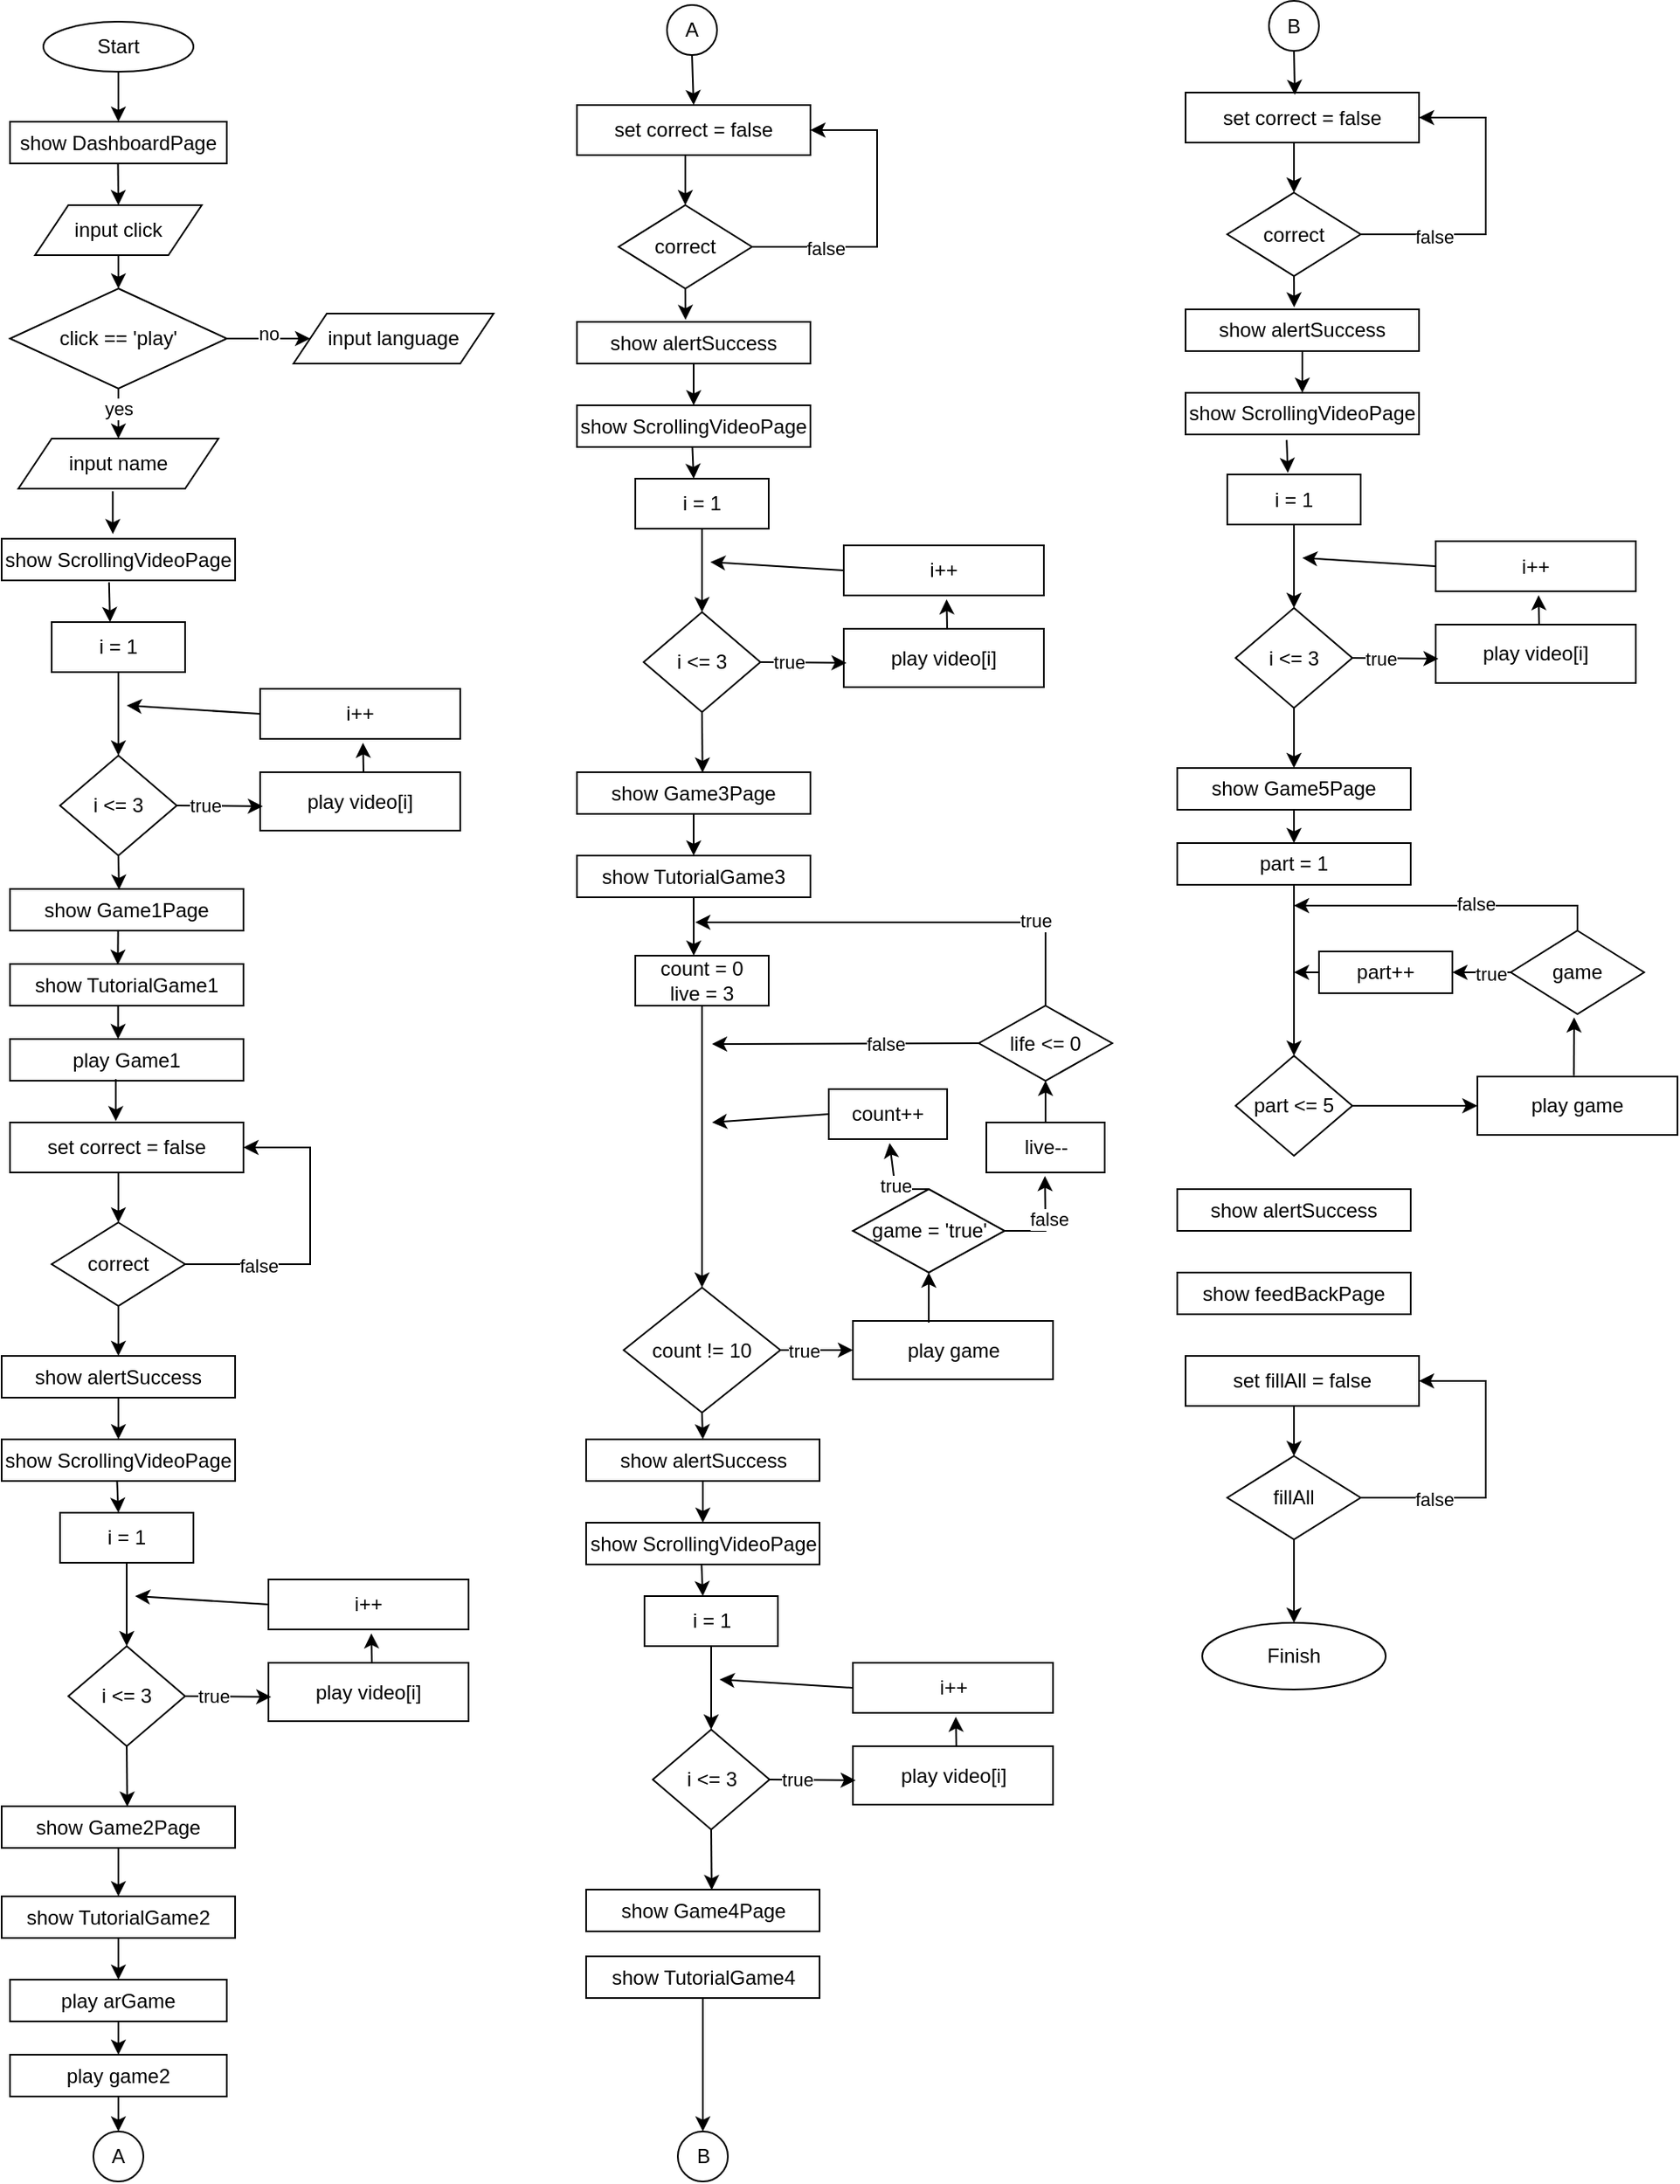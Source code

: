 <mxfile version="24.7.17">
  <diagram id="C5RBs43oDa-KdzZeNtuy" name="Page-1">
    <mxGraphModel dx="1467" dy="740" grid="1" gridSize="10" guides="1" tooltips="1" connect="1" arrows="1" fold="1" page="1" pageScale="1" pageWidth="827" pageHeight="1169" math="0" shadow="0">
      <root>
        <mxCell id="WIyWlLk6GJQsqaUBKTNV-0" />
        <mxCell id="WIyWlLk6GJQsqaUBKTNV-1" parent="WIyWlLk6GJQsqaUBKTNV-0" />
        <mxCell id="gjM9OTv9I8srfG1ua2sc-0" value="Start" style="ellipse;whiteSpace=wrap;html=1;" parent="WIyWlLk6GJQsqaUBKTNV-1" vertex="1">
          <mxGeometry x="40" y="20" width="90" height="30" as="geometry" />
        </mxCell>
        <mxCell id="gjM9OTv9I8srfG1ua2sc-1" value="input click" style="shape=parallelogram;perimeter=parallelogramPerimeter;whiteSpace=wrap;html=1;fixedSize=1;" parent="WIyWlLk6GJQsqaUBKTNV-1" vertex="1">
          <mxGeometry x="35" y="130" width="100" height="30" as="geometry" />
        </mxCell>
        <mxCell id="gjM9OTv9I8srfG1ua2sc-2" value="click == &#39;play&#39;" style="rhombus;whiteSpace=wrap;html=1;" parent="WIyWlLk6GJQsqaUBKTNV-1" vertex="1">
          <mxGeometry x="20" y="180" width="130" height="60" as="geometry" />
        </mxCell>
        <mxCell id="gjM9OTv9I8srfG1ua2sc-4" value="input language" style="shape=parallelogram;perimeter=parallelogramPerimeter;whiteSpace=wrap;html=1;fixedSize=1;" parent="WIyWlLk6GJQsqaUBKTNV-1" vertex="1">
          <mxGeometry x="190" y="195" width="120" height="30" as="geometry" />
        </mxCell>
        <mxCell id="gjM9OTv9I8srfG1ua2sc-5" value="input name" style="shape=parallelogram;perimeter=parallelogramPerimeter;whiteSpace=wrap;html=1;fixedSize=1;" parent="WIyWlLk6GJQsqaUBKTNV-1" vertex="1">
          <mxGeometry x="25" y="270" width="120" height="30" as="geometry" />
        </mxCell>
        <mxCell id="gjM9OTv9I8srfG1ua2sc-7" value="i = 1" style="rounded=0;whiteSpace=wrap;html=1;" parent="WIyWlLk6GJQsqaUBKTNV-1" vertex="1">
          <mxGeometry x="45" y="380" width="80" height="30" as="geometry" />
        </mxCell>
        <mxCell id="gjM9OTv9I8srfG1ua2sc-8" value="i &amp;lt;= 3" style="rhombus;whiteSpace=wrap;html=1;" parent="WIyWlLk6GJQsqaUBKTNV-1" vertex="1">
          <mxGeometry x="50" y="460" width="70" height="60" as="geometry" />
        </mxCell>
        <mxCell id="gjM9OTv9I8srfG1ua2sc-9" value="play video[i]" style="rounded=0;whiteSpace=wrap;html=1;" parent="WIyWlLk6GJQsqaUBKTNV-1" vertex="1">
          <mxGeometry x="170" y="470" width="120" height="35" as="geometry" />
        </mxCell>
        <mxCell id="gjM9OTv9I8srfG1ua2sc-10" value="i++" style="rounded=0;whiteSpace=wrap;html=1;" parent="WIyWlLk6GJQsqaUBKTNV-1" vertex="1">
          <mxGeometry x="170" y="420" width="120" height="30" as="geometry" />
        </mxCell>
        <mxCell id="rWsC0_CIM5RJbznl44IM-0" value="show DashboardPage" style="rounded=0;whiteSpace=wrap;html=1;" vertex="1" parent="WIyWlLk6GJQsqaUBKTNV-1">
          <mxGeometry x="20" y="80" width="130" height="25" as="geometry" />
        </mxCell>
        <mxCell id="rWsC0_CIM5RJbznl44IM-1" value="show ScrollingVideoPage" style="rounded=0;whiteSpace=wrap;html=1;" vertex="1" parent="WIyWlLk6GJQsqaUBKTNV-1">
          <mxGeometry x="15" y="330" width="140" height="25" as="geometry" />
        </mxCell>
        <mxCell id="rWsC0_CIM5RJbznl44IM-3" value="" style="endArrow=classic;html=1;rounded=0;exitX=0.5;exitY=1;exitDx=0;exitDy=0;entryX=0.5;entryY=0;entryDx=0;entryDy=0;" edge="1" parent="WIyWlLk6GJQsqaUBKTNV-1" source="gjM9OTv9I8srfG1ua2sc-0" target="rWsC0_CIM5RJbznl44IM-0">
          <mxGeometry width="50" height="50" relative="1" as="geometry">
            <mxPoint x="130" y="100" as="sourcePoint" />
            <mxPoint x="180" y="50" as="targetPoint" />
          </mxGeometry>
        </mxCell>
        <mxCell id="rWsC0_CIM5RJbznl44IM-7" value="" style="endArrow=classic;html=1;rounded=0;" edge="1" parent="WIyWlLk6GJQsqaUBKTNV-1">
          <mxGeometry width="50" height="50" relative="1" as="geometry">
            <mxPoint x="85" y="160" as="sourcePoint" />
            <mxPoint x="85" y="180" as="targetPoint" />
          </mxGeometry>
        </mxCell>
        <mxCell id="rWsC0_CIM5RJbznl44IM-9" value="" style="endArrow=classic;html=1;rounded=0;entryX=0.5;entryY=0;entryDx=0;entryDy=0;" edge="1" parent="WIyWlLk6GJQsqaUBKTNV-1" target="gjM9OTv9I8srfG1ua2sc-1">
          <mxGeometry width="50" height="50" relative="1" as="geometry">
            <mxPoint x="84.76" y="105" as="sourcePoint" />
            <mxPoint x="84.76" y="125" as="targetPoint" />
          </mxGeometry>
        </mxCell>
        <mxCell id="rWsC0_CIM5RJbznl44IM-10" value="" style="endArrow=classic;html=1;rounded=0;exitX=1;exitY=0.5;exitDx=0;exitDy=0;" edge="1" parent="WIyWlLk6GJQsqaUBKTNV-1" source="gjM9OTv9I8srfG1ua2sc-2" target="gjM9OTv9I8srfG1ua2sc-4">
          <mxGeometry width="50" height="50" relative="1" as="geometry">
            <mxPoint x="130" y="250" as="sourcePoint" />
            <mxPoint x="180" y="200" as="targetPoint" />
          </mxGeometry>
        </mxCell>
        <mxCell id="rWsC0_CIM5RJbznl44IM-11" value="no" style="edgeLabel;html=1;align=center;verticalAlign=middle;resizable=0;points=[];" vertex="1" connectable="0" parent="rWsC0_CIM5RJbznl44IM-10">
          <mxGeometry x="0.003" y="3" relative="1" as="geometry">
            <mxPoint as="offset" />
          </mxGeometry>
        </mxCell>
        <mxCell id="rWsC0_CIM5RJbznl44IM-12" value="" style="endArrow=classic;html=1;rounded=0;exitX=0.5;exitY=1;exitDx=0;exitDy=0;entryX=0.5;entryY=0;entryDx=0;entryDy=0;" edge="1" parent="WIyWlLk6GJQsqaUBKTNV-1" source="gjM9OTv9I8srfG1ua2sc-2" target="gjM9OTv9I8srfG1ua2sc-5">
          <mxGeometry width="50" height="50" relative="1" as="geometry">
            <mxPoint x="130" y="250" as="sourcePoint" />
            <mxPoint x="180" y="200" as="targetPoint" />
          </mxGeometry>
        </mxCell>
        <mxCell id="rWsC0_CIM5RJbznl44IM-13" value="yes" style="edgeLabel;html=1;align=center;verticalAlign=middle;resizable=0;points=[];" vertex="1" connectable="0" parent="rWsC0_CIM5RJbznl44IM-12">
          <mxGeometry x="-0.205" relative="1" as="geometry">
            <mxPoint as="offset" />
          </mxGeometry>
        </mxCell>
        <mxCell id="rWsC0_CIM5RJbznl44IM-14" value="" style="endArrow=classic;html=1;rounded=0;exitX=0.472;exitY=1.053;exitDx=0;exitDy=0;exitPerimeter=0;entryX=0.476;entryY=-0.112;entryDx=0;entryDy=0;entryPerimeter=0;" edge="1" parent="WIyWlLk6GJQsqaUBKTNV-1" source="gjM9OTv9I8srfG1ua2sc-5" target="rWsC0_CIM5RJbznl44IM-1">
          <mxGeometry width="50" height="50" relative="1" as="geometry">
            <mxPoint x="100" y="350" as="sourcePoint" />
            <mxPoint x="150" y="300" as="targetPoint" />
          </mxGeometry>
        </mxCell>
        <mxCell id="rWsC0_CIM5RJbznl44IM-15" value="" style="endArrow=classic;html=1;rounded=0;exitX=0.46;exitY=1.043;exitDx=0;exitDy=0;exitPerimeter=0;" edge="1" parent="WIyWlLk6GJQsqaUBKTNV-1" source="rWsC0_CIM5RJbznl44IM-1">
          <mxGeometry width="50" height="50" relative="1" as="geometry">
            <mxPoint x="90" y="470" as="sourcePoint" />
            <mxPoint x="80" y="380" as="targetPoint" />
          </mxGeometry>
        </mxCell>
        <mxCell id="rWsC0_CIM5RJbznl44IM-16" value="" style="endArrow=classic;html=1;rounded=0;exitX=0.5;exitY=1;exitDx=0;exitDy=0;entryX=0.5;entryY=0;entryDx=0;entryDy=0;" edge="1" parent="WIyWlLk6GJQsqaUBKTNV-1" source="gjM9OTv9I8srfG1ua2sc-7" target="gjM9OTv9I8srfG1ua2sc-8">
          <mxGeometry width="50" height="50" relative="1" as="geometry">
            <mxPoint x="150" y="460" as="sourcePoint" />
            <mxPoint x="200" y="410" as="targetPoint" />
          </mxGeometry>
        </mxCell>
        <mxCell id="rWsC0_CIM5RJbznl44IM-17" value="" style="endArrow=classic;html=1;rounded=0;exitX=1;exitY=0.5;exitDx=0;exitDy=0;entryX=0.014;entryY=0.584;entryDx=0;entryDy=0;entryPerimeter=0;" edge="1" parent="WIyWlLk6GJQsqaUBKTNV-1" source="gjM9OTv9I8srfG1ua2sc-8" target="gjM9OTv9I8srfG1ua2sc-9">
          <mxGeometry width="50" height="50" relative="1" as="geometry">
            <mxPoint x="150" y="460" as="sourcePoint" />
            <mxPoint x="200" y="410" as="targetPoint" />
          </mxGeometry>
        </mxCell>
        <mxCell id="rWsC0_CIM5RJbznl44IM-18" value="true" style="edgeLabel;html=1;align=center;verticalAlign=middle;resizable=0;points=[];" vertex="1" connectable="0" parent="rWsC0_CIM5RJbznl44IM-17">
          <mxGeometry x="-0.369" relative="1" as="geometry">
            <mxPoint as="offset" />
          </mxGeometry>
        </mxCell>
        <mxCell id="rWsC0_CIM5RJbznl44IM-19" value="" style="endArrow=classic;html=1;rounded=0;entryX=0.514;entryY=1.078;entryDx=0;entryDy=0;entryPerimeter=0;" edge="1" parent="WIyWlLk6GJQsqaUBKTNV-1" target="gjM9OTv9I8srfG1ua2sc-10">
          <mxGeometry width="50" height="50" relative="1" as="geometry">
            <mxPoint x="232" y="470" as="sourcePoint" />
            <mxPoint x="160" y="420" as="targetPoint" />
          </mxGeometry>
        </mxCell>
        <mxCell id="rWsC0_CIM5RJbznl44IM-20" value="" style="endArrow=classic;html=1;rounded=0;exitX=0;exitY=0.5;exitDx=0;exitDy=0;" edge="1" parent="WIyWlLk6GJQsqaUBKTNV-1" source="gjM9OTv9I8srfG1ua2sc-10">
          <mxGeometry width="50" height="50" relative="1" as="geometry">
            <mxPoint x="150" y="480" as="sourcePoint" />
            <mxPoint x="90" y="430" as="targetPoint" />
          </mxGeometry>
        </mxCell>
        <mxCell id="rWsC0_CIM5RJbznl44IM-22" value="show Game1Page" style="rounded=0;whiteSpace=wrap;html=1;" vertex="1" parent="WIyWlLk6GJQsqaUBKTNV-1">
          <mxGeometry x="20" y="540" width="140" height="25" as="geometry" />
        </mxCell>
        <mxCell id="rWsC0_CIM5RJbznl44IM-23" value="show TutorialGame1" style="rounded=0;whiteSpace=wrap;html=1;" vertex="1" parent="WIyWlLk6GJQsqaUBKTNV-1">
          <mxGeometry x="20" y="585" width="140" height="25" as="geometry" />
        </mxCell>
        <mxCell id="rWsC0_CIM5RJbznl44IM-24" value="" style="endArrow=classic;html=1;rounded=0;exitX=0.5;exitY=1;exitDx=0;exitDy=0;entryX=0.467;entryY=0.018;entryDx=0;entryDy=0;entryPerimeter=0;" edge="1" parent="WIyWlLk6GJQsqaUBKTNV-1" source="gjM9OTv9I8srfG1ua2sc-8" target="rWsC0_CIM5RJbznl44IM-22">
          <mxGeometry width="50" height="50" relative="1" as="geometry">
            <mxPoint x="30" y="620" as="sourcePoint" />
            <mxPoint x="80" y="570" as="targetPoint" />
          </mxGeometry>
        </mxCell>
        <mxCell id="rWsC0_CIM5RJbznl44IM-25" value="" style="endArrow=classic;html=1;rounded=0;entryX=0.462;entryY=0.019;entryDx=0;entryDy=0;entryPerimeter=0;exitX=0.463;exitY=1.017;exitDx=0;exitDy=0;exitPerimeter=0;" edge="1" parent="WIyWlLk6GJQsqaUBKTNV-1" source="rWsC0_CIM5RJbznl44IM-22" target="rWsC0_CIM5RJbznl44IM-23">
          <mxGeometry width="50" height="50" relative="1" as="geometry">
            <mxPoint x="90" y="570" as="sourcePoint" />
            <mxPoint x="95" y="550" as="targetPoint" />
          </mxGeometry>
        </mxCell>
        <mxCell id="rWsC0_CIM5RJbznl44IM-27" value="play Game1" style="rounded=0;whiteSpace=wrap;html=1;" vertex="1" parent="WIyWlLk6GJQsqaUBKTNV-1">
          <mxGeometry x="20" y="630" width="140" height="25" as="geometry" />
        </mxCell>
        <mxCell id="rWsC0_CIM5RJbznl44IM-28" value="" style="endArrow=classic;html=1;rounded=0;entryX=0.462;entryY=0.019;entryDx=0;entryDy=0;entryPerimeter=0;exitX=0.463;exitY=1.017;exitDx=0;exitDy=0;exitPerimeter=0;" edge="1" parent="WIyWlLk6GJQsqaUBKTNV-1">
          <mxGeometry width="50" height="50" relative="1" as="geometry">
            <mxPoint x="84.82" y="610" as="sourcePoint" />
            <mxPoint x="84.82" y="630" as="targetPoint" />
          </mxGeometry>
        </mxCell>
        <mxCell id="rWsC0_CIM5RJbznl44IM-29" value="set correct = false" style="rounded=0;whiteSpace=wrap;html=1;" vertex="1" parent="WIyWlLk6GJQsqaUBKTNV-1">
          <mxGeometry x="20" y="680" width="140" height="30" as="geometry" />
        </mxCell>
        <mxCell id="rWsC0_CIM5RJbznl44IM-30" value="correct" style="rhombus;whiteSpace=wrap;html=1;" vertex="1" parent="WIyWlLk6GJQsqaUBKTNV-1">
          <mxGeometry x="45" y="740" width="80" height="50" as="geometry" />
        </mxCell>
        <mxCell id="rWsC0_CIM5RJbznl44IM-31" value="" style="endArrow=classic;html=1;rounded=0;entryX=0.5;entryY=0;entryDx=0;entryDy=0;" edge="1" parent="WIyWlLk6GJQsqaUBKTNV-1" target="rWsC0_CIM5RJbznl44IM-30">
          <mxGeometry width="50" height="50" relative="1" as="geometry">
            <mxPoint x="85" y="710" as="sourcePoint" />
            <mxPoint x="190" y="740" as="targetPoint" />
          </mxGeometry>
        </mxCell>
        <mxCell id="rWsC0_CIM5RJbznl44IM-32" value="" style="endArrow=classic;html=1;rounded=0;exitX=0.453;exitY=0.962;exitDx=0;exitDy=0;exitPerimeter=0;entryX=0.453;entryY=-0.027;entryDx=0;entryDy=0;entryPerimeter=0;" edge="1" parent="WIyWlLk6GJQsqaUBKTNV-1" source="rWsC0_CIM5RJbznl44IM-27" target="rWsC0_CIM5RJbznl44IM-29">
          <mxGeometry width="50" height="50" relative="1" as="geometry">
            <mxPoint x="140" y="740" as="sourcePoint" />
            <mxPoint x="190" y="690" as="targetPoint" />
          </mxGeometry>
        </mxCell>
        <mxCell id="rWsC0_CIM5RJbznl44IM-33" value="" style="endArrow=classic;html=1;rounded=0;exitX=1;exitY=0.5;exitDx=0;exitDy=0;" edge="1" parent="WIyWlLk6GJQsqaUBKTNV-1" source="rWsC0_CIM5RJbznl44IM-30">
          <mxGeometry width="50" height="50" relative="1" as="geometry">
            <mxPoint x="140" y="790" as="sourcePoint" />
            <mxPoint x="160" y="695" as="targetPoint" />
            <Array as="points">
              <mxPoint x="200" y="765" />
              <mxPoint x="200" y="695" />
            </Array>
          </mxGeometry>
        </mxCell>
        <mxCell id="rWsC0_CIM5RJbznl44IM-34" value="false" style="edgeLabel;html=1;align=center;verticalAlign=middle;resizable=0;points=[];" vertex="1" connectable="0" parent="rWsC0_CIM5RJbznl44IM-33">
          <mxGeometry x="-0.53" y="-1" relative="1" as="geometry">
            <mxPoint as="offset" />
          </mxGeometry>
        </mxCell>
        <mxCell id="rWsC0_CIM5RJbznl44IM-35" value="show alertSuccess" style="rounded=0;whiteSpace=wrap;html=1;" vertex="1" parent="WIyWlLk6GJQsqaUBKTNV-1">
          <mxGeometry x="15" y="820" width="140" height="25" as="geometry" />
        </mxCell>
        <mxCell id="rWsC0_CIM5RJbznl44IM-36" value="" style="endArrow=classic;html=1;rounded=0;exitX=0.5;exitY=1;exitDx=0;exitDy=0;entryX=0.5;entryY=0;entryDx=0;entryDy=0;" edge="1" parent="WIyWlLk6GJQsqaUBKTNV-1" source="rWsC0_CIM5RJbznl44IM-30" target="rWsC0_CIM5RJbznl44IM-35">
          <mxGeometry width="50" height="50" relative="1" as="geometry">
            <mxPoint x="140" y="840" as="sourcePoint" />
            <mxPoint x="190" y="790" as="targetPoint" />
          </mxGeometry>
        </mxCell>
        <mxCell id="rWsC0_CIM5RJbznl44IM-44" value="i = 1" style="rounded=0;whiteSpace=wrap;html=1;" vertex="1" parent="WIyWlLk6GJQsqaUBKTNV-1">
          <mxGeometry x="50" y="914" width="80" height="30" as="geometry" />
        </mxCell>
        <mxCell id="rWsC0_CIM5RJbznl44IM-45" value="i &amp;lt;= 3" style="rhombus;whiteSpace=wrap;html=1;" vertex="1" parent="WIyWlLk6GJQsqaUBKTNV-1">
          <mxGeometry x="55" y="994" width="70" height="60" as="geometry" />
        </mxCell>
        <mxCell id="rWsC0_CIM5RJbznl44IM-46" value="play video[i]" style="rounded=0;whiteSpace=wrap;html=1;" vertex="1" parent="WIyWlLk6GJQsqaUBKTNV-1">
          <mxGeometry x="175" y="1004" width="120" height="35" as="geometry" />
        </mxCell>
        <mxCell id="rWsC0_CIM5RJbznl44IM-47" value="i++" style="rounded=0;whiteSpace=wrap;html=1;" vertex="1" parent="WIyWlLk6GJQsqaUBKTNV-1">
          <mxGeometry x="175" y="954" width="120" height="30" as="geometry" />
        </mxCell>
        <mxCell id="rWsC0_CIM5RJbznl44IM-48" value="" style="endArrow=classic;html=1;rounded=0;exitX=0.46;exitY=1.043;exitDx=0;exitDy=0;exitPerimeter=0;" edge="1" parent="WIyWlLk6GJQsqaUBKTNV-1">
          <mxGeometry width="50" height="50" relative="1" as="geometry">
            <mxPoint x="84" y="890" as="sourcePoint" />
            <mxPoint x="85" y="914" as="targetPoint" />
          </mxGeometry>
        </mxCell>
        <mxCell id="rWsC0_CIM5RJbznl44IM-49" value="" style="endArrow=classic;html=1;rounded=0;exitX=0.5;exitY=1;exitDx=0;exitDy=0;entryX=0.5;entryY=0;entryDx=0;entryDy=0;" edge="1" parent="WIyWlLk6GJQsqaUBKTNV-1" source="rWsC0_CIM5RJbznl44IM-44" target="rWsC0_CIM5RJbznl44IM-45">
          <mxGeometry width="50" height="50" relative="1" as="geometry">
            <mxPoint x="155" y="994" as="sourcePoint" />
            <mxPoint x="205" y="944" as="targetPoint" />
          </mxGeometry>
        </mxCell>
        <mxCell id="rWsC0_CIM5RJbznl44IM-50" value="" style="endArrow=classic;html=1;rounded=0;exitX=1;exitY=0.5;exitDx=0;exitDy=0;entryX=0.014;entryY=0.584;entryDx=0;entryDy=0;entryPerimeter=0;" edge="1" parent="WIyWlLk6GJQsqaUBKTNV-1" source="rWsC0_CIM5RJbznl44IM-45" target="rWsC0_CIM5RJbznl44IM-46">
          <mxGeometry width="50" height="50" relative="1" as="geometry">
            <mxPoint x="155" y="994" as="sourcePoint" />
            <mxPoint x="205" y="944" as="targetPoint" />
          </mxGeometry>
        </mxCell>
        <mxCell id="rWsC0_CIM5RJbznl44IM-51" value="true" style="edgeLabel;html=1;align=center;verticalAlign=middle;resizable=0;points=[];" vertex="1" connectable="0" parent="rWsC0_CIM5RJbznl44IM-50">
          <mxGeometry x="-0.369" relative="1" as="geometry">
            <mxPoint as="offset" />
          </mxGeometry>
        </mxCell>
        <mxCell id="rWsC0_CIM5RJbznl44IM-52" value="" style="endArrow=classic;html=1;rounded=0;entryX=0.514;entryY=1.078;entryDx=0;entryDy=0;entryPerimeter=0;" edge="1" parent="WIyWlLk6GJQsqaUBKTNV-1" target="rWsC0_CIM5RJbznl44IM-47">
          <mxGeometry width="50" height="50" relative="1" as="geometry">
            <mxPoint x="237" y="1004" as="sourcePoint" />
            <mxPoint x="165" y="954" as="targetPoint" />
          </mxGeometry>
        </mxCell>
        <mxCell id="rWsC0_CIM5RJbznl44IM-53" value="" style="endArrow=classic;html=1;rounded=0;exitX=0;exitY=0.5;exitDx=0;exitDy=0;" edge="1" parent="WIyWlLk6GJQsqaUBKTNV-1" source="rWsC0_CIM5RJbznl44IM-47">
          <mxGeometry width="50" height="50" relative="1" as="geometry">
            <mxPoint x="155" y="1014" as="sourcePoint" />
            <mxPoint x="95" y="964" as="targetPoint" />
          </mxGeometry>
        </mxCell>
        <mxCell id="rWsC0_CIM5RJbznl44IM-54" value="show ScrollingVideoPage" style="rounded=0;whiteSpace=wrap;html=1;" vertex="1" parent="WIyWlLk6GJQsqaUBKTNV-1">
          <mxGeometry x="15" y="870" width="140" height="25" as="geometry" />
        </mxCell>
        <mxCell id="rWsC0_CIM5RJbznl44IM-55" value="" style="endArrow=classic;html=1;rounded=0;exitX=0.5;exitY=1;exitDx=0;exitDy=0;entryX=0.5;entryY=0;entryDx=0;entryDy=0;" edge="1" parent="WIyWlLk6GJQsqaUBKTNV-1" source="rWsC0_CIM5RJbznl44IM-35" target="rWsC0_CIM5RJbznl44IM-54">
          <mxGeometry width="50" height="50" relative="1" as="geometry">
            <mxPoint x="80" y="910" as="sourcePoint" />
            <mxPoint x="130" y="860" as="targetPoint" />
          </mxGeometry>
        </mxCell>
        <mxCell id="rWsC0_CIM5RJbznl44IM-56" value="show Game2Page" style="rounded=0;whiteSpace=wrap;html=1;" vertex="1" parent="WIyWlLk6GJQsqaUBKTNV-1">
          <mxGeometry x="15" y="1090" width="140" height="25" as="geometry" />
        </mxCell>
        <mxCell id="rWsC0_CIM5RJbznl44IM-57" value="A" style="ellipse;whiteSpace=wrap;html=1;aspect=fixed;" vertex="1" parent="WIyWlLk6GJQsqaUBKTNV-1">
          <mxGeometry x="70" y="1285" width="30" height="30" as="geometry" />
        </mxCell>
        <mxCell id="rWsC0_CIM5RJbznl44IM-58" value="" style="endArrow=classic;html=1;rounded=0;exitX=0.5;exitY=1;exitDx=0;exitDy=0;entryX=0.538;entryY=0.009;entryDx=0;entryDy=0;entryPerimeter=0;" edge="1" parent="WIyWlLk6GJQsqaUBKTNV-1" source="rWsC0_CIM5RJbznl44IM-45" target="rWsC0_CIM5RJbznl44IM-56">
          <mxGeometry width="50" height="50" relative="1" as="geometry">
            <mxPoint x="170" y="1100" as="sourcePoint" />
            <mxPoint x="220" y="1050" as="targetPoint" />
          </mxGeometry>
        </mxCell>
        <mxCell id="rWsC0_CIM5RJbznl44IM-62" value="A" style="ellipse;whiteSpace=wrap;html=1;aspect=fixed;" vertex="1" parent="WIyWlLk6GJQsqaUBKTNV-1">
          <mxGeometry x="414" y="10" width="30" height="30" as="geometry" />
        </mxCell>
        <mxCell id="rWsC0_CIM5RJbznl44IM-66" value="set correct = false" style="rounded=0;whiteSpace=wrap;html=1;" vertex="1" parent="WIyWlLk6GJQsqaUBKTNV-1">
          <mxGeometry x="360" y="70" width="140" height="30" as="geometry" />
        </mxCell>
        <mxCell id="rWsC0_CIM5RJbznl44IM-67" value="correct" style="rhombus;whiteSpace=wrap;html=1;" vertex="1" parent="WIyWlLk6GJQsqaUBKTNV-1">
          <mxGeometry x="385" y="130" width="80" height="50" as="geometry" />
        </mxCell>
        <mxCell id="rWsC0_CIM5RJbznl44IM-68" value="" style="endArrow=classic;html=1;rounded=0;entryX=0.5;entryY=0;entryDx=0;entryDy=0;" edge="1" parent="WIyWlLk6GJQsqaUBKTNV-1" target="rWsC0_CIM5RJbznl44IM-67">
          <mxGeometry width="50" height="50" relative="1" as="geometry">
            <mxPoint x="425" y="100" as="sourcePoint" />
            <mxPoint x="530" y="130" as="targetPoint" />
          </mxGeometry>
        </mxCell>
        <mxCell id="rWsC0_CIM5RJbznl44IM-69" value="" style="endArrow=classic;html=1;rounded=0;exitX=1;exitY=0.5;exitDx=0;exitDy=0;" edge="1" parent="WIyWlLk6GJQsqaUBKTNV-1" source="rWsC0_CIM5RJbznl44IM-67">
          <mxGeometry width="50" height="50" relative="1" as="geometry">
            <mxPoint x="480" y="180" as="sourcePoint" />
            <mxPoint x="500" y="85" as="targetPoint" />
            <Array as="points">
              <mxPoint x="540" y="155" />
              <mxPoint x="540" y="85" />
            </Array>
          </mxGeometry>
        </mxCell>
        <mxCell id="rWsC0_CIM5RJbznl44IM-70" value="false" style="edgeLabel;html=1;align=center;verticalAlign=middle;resizable=0;points=[];" vertex="1" connectable="0" parent="rWsC0_CIM5RJbznl44IM-69">
          <mxGeometry x="-0.53" y="-1" relative="1" as="geometry">
            <mxPoint as="offset" />
          </mxGeometry>
        </mxCell>
        <mxCell id="rWsC0_CIM5RJbznl44IM-71" value="" style="endArrow=classic;html=1;rounded=0;exitX=0.5;exitY=1;exitDx=0;exitDy=0;entryX=0.507;entryY=0;entryDx=0;entryDy=0;entryPerimeter=0;" edge="1" parent="WIyWlLk6GJQsqaUBKTNV-1" source="rWsC0_CIM5RJbznl44IM-62">
          <mxGeometry width="50" height="50" relative="1" as="geometry">
            <mxPoint x="420" y="60" as="sourcePoint" />
            <mxPoint x="429.98" y="70" as="targetPoint" />
          </mxGeometry>
        </mxCell>
        <mxCell id="rWsC0_CIM5RJbznl44IM-75" value="show alertSuccess" style="rounded=0;whiteSpace=wrap;html=1;" vertex="1" parent="WIyWlLk6GJQsqaUBKTNV-1">
          <mxGeometry x="360" y="200" width="140" height="25" as="geometry" />
        </mxCell>
        <mxCell id="rWsC0_CIM5RJbznl44IM-76" value="i = 1" style="rounded=0;whiteSpace=wrap;html=1;" vertex="1" parent="WIyWlLk6GJQsqaUBKTNV-1">
          <mxGeometry x="395" y="294" width="80" height="30" as="geometry" />
        </mxCell>
        <mxCell id="rWsC0_CIM5RJbznl44IM-77" value="i &amp;lt;= 3" style="rhombus;whiteSpace=wrap;html=1;" vertex="1" parent="WIyWlLk6GJQsqaUBKTNV-1">
          <mxGeometry x="400" y="374" width="70" height="60" as="geometry" />
        </mxCell>
        <mxCell id="rWsC0_CIM5RJbznl44IM-78" value="play video[i]" style="rounded=0;whiteSpace=wrap;html=1;" vertex="1" parent="WIyWlLk6GJQsqaUBKTNV-1">
          <mxGeometry x="520" y="384" width="120" height="35" as="geometry" />
        </mxCell>
        <mxCell id="rWsC0_CIM5RJbznl44IM-79" value="i++" style="rounded=0;whiteSpace=wrap;html=1;" vertex="1" parent="WIyWlLk6GJQsqaUBKTNV-1">
          <mxGeometry x="520" y="334" width="120" height="30" as="geometry" />
        </mxCell>
        <mxCell id="rWsC0_CIM5RJbznl44IM-80" value="" style="endArrow=classic;html=1;rounded=0;exitX=0.46;exitY=1.043;exitDx=0;exitDy=0;exitPerimeter=0;" edge="1" parent="WIyWlLk6GJQsqaUBKTNV-1">
          <mxGeometry width="50" height="50" relative="1" as="geometry">
            <mxPoint x="429" y="270" as="sourcePoint" />
            <mxPoint x="430" y="294" as="targetPoint" />
          </mxGeometry>
        </mxCell>
        <mxCell id="rWsC0_CIM5RJbznl44IM-81" value="" style="endArrow=classic;html=1;rounded=0;exitX=0.5;exitY=1;exitDx=0;exitDy=0;entryX=0.5;entryY=0;entryDx=0;entryDy=0;" edge="1" parent="WIyWlLk6GJQsqaUBKTNV-1" source="rWsC0_CIM5RJbznl44IM-76" target="rWsC0_CIM5RJbznl44IM-77">
          <mxGeometry width="50" height="50" relative="1" as="geometry">
            <mxPoint x="500" y="374" as="sourcePoint" />
            <mxPoint x="550" y="324" as="targetPoint" />
          </mxGeometry>
        </mxCell>
        <mxCell id="rWsC0_CIM5RJbznl44IM-82" value="" style="endArrow=classic;html=1;rounded=0;exitX=1;exitY=0.5;exitDx=0;exitDy=0;entryX=0.014;entryY=0.584;entryDx=0;entryDy=0;entryPerimeter=0;" edge="1" parent="WIyWlLk6GJQsqaUBKTNV-1" source="rWsC0_CIM5RJbznl44IM-77" target="rWsC0_CIM5RJbznl44IM-78">
          <mxGeometry width="50" height="50" relative="1" as="geometry">
            <mxPoint x="500" y="374" as="sourcePoint" />
            <mxPoint x="550" y="324" as="targetPoint" />
          </mxGeometry>
        </mxCell>
        <mxCell id="rWsC0_CIM5RJbznl44IM-83" value="true" style="edgeLabel;html=1;align=center;verticalAlign=middle;resizable=0;points=[];" vertex="1" connectable="0" parent="rWsC0_CIM5RJbznl44IM-82">
          <mxGeometry x="-0.369" relative="1" as="geometry">
            <mxPoint as="offset" />
          </mxGeometry>
        </mxCell>
        <mxCell id="rWsC0_CIM5RJbznl44IM-84" value="" style="endArrow=classic;html=1;rounded=0;entryX=0.514;entryY=1.078;entryDx=0;entryDy=0;entryPerimeter=0;" edge="1" parent="WIyWlLk6GJQsqaUBKTNV-1" target="rWsC0_CIM5RJbznl44IM-79">
          <mxGeometry width="50" height="50" relative="1" as="geometry">
            <mxPoint x="582" y="384" as="sourcePoint" />
            <mxPoint x="510" y="334" as="targetPoint" />
          </mxGeometry>
        </mxCell>
        <mxCell id="rWsC0_CIM5RJbznl44IM-85" value="" style="endArrow=classic;html=1;rounded=0;exitX=0;exitY=0.5;exitDx=0;exitDy=0;" edge="1" parent="WIyWlLk6GJQsqaUBKTNV-1" source="rWsC0_CIM5RJbznl44IM-79">
          <mxGeometry width="50" height="50" relative="1" as="geometry">
            <mxPoint x="500" y="394" as="sourcePoint" />
            <mxPoint x="440" y="344" as="targetPoint" />
          </mxGeometry>
        </mxCell>
        <mxCell id="rWsC0_CIM5RJbznl44IM-86" value="show ScrollingVideoPage" style="rounded=0;whiteSpace=wrap;html=1;" vertex="1" parent="WIyWlLk6GJQsqaUBKTNV-1">
          <mxGeometry x="360" y="250" width="140" height="25" as="geometry" />
        </mxCell>
        <mxCell id="rWsC0_CIM5RJbznl44IM-87" value="" style="endArrow=classic;html=1;rounded=0;exitX=0.5;exitY=1;exitDx=0;exitDy=0;entryX=0.5;entryY=0;entryDx=0;entryDy=0;" edge="1" parent="WIyWlLk6GJQsqaUBKTNV-1" source="rWsC0_CIM5RJbznl44IM-75" target="rWsC0_CIM5RJbznl44IM-86">
          <mxGeometry width="50" height="50" relative="1" as="geometry">
            <mxPoint x="425" y="290" as="sourcePoint" />
            <mxPoint x="475" y="240" as="targetPoint" />
          </mxGeometry>
        </mxCell>
        <mxCell id="rWsC0_CIM5RJbznl44IM-88" value="show Game3Page" style="rounded=0;whiteSpace=wrap;html=1;" vertex="1" parent="WIyWlLk6GJQsqaUBKTNV-1">
          <mxGeometry x="360" y="470" width="140" height="25" as="geometry" />
        </mxCell>
        <mxCell id="rWsC0_CIM5RJbznl44IM-89" value="" style="endArrow=classic;html=1;rounded=0;exitX=0.5;exitY=1;exitDx=0;exitDy=0;entryX=0.538;entryY=0.009;entryDx=0;entryDy=0;entryPerimeter=0;" edge="1" parent="WIyWlLk6GJQsqaUBKTNV-1" source="rWsC0_CIM5RJbznl44IM-77" target="rWsC0_CIM5RJbznl44IM-88">
          <mxGeometry width="50" height="50" relative="1" as="geometry">
            <mxPoint x="515" y="480" as="sourcePoint" />
            <mxPoint x="565" y="430" as="targetPoint" />
          </mxGeometry>
        </mxCell>
        <mxCell id="rWsC0_CIM5RJbznl44IM-90" value="" style="endArrow=classic;html=1;rounded=0;entryX=0.465;entryY=-0.048;entryDx=0;entryDy=0;entryPerimeter=0;exitX=0.5;exitY=1;exitDx=0;exitDy=0;" edge="1" parent="WIyWlLk6GJQsqaUBKTNV-1" source="rWsC0_CIM5RJbznl44IM-67" target="rWsC0_CIM5RJbznl44IM-75">
          <mxGeometry width="50" height="50" relative="1" as="geometry">
            <mxPoint x="381" y="210" as="sourcePoint" />
            <mxPoint x="431" y="160" as="targetPoint" />
          </mxGeometry>
        </mxCell>
        <mxCell id="rWsC0_CIM5RJbznl44IM-91" value="show TutorialGame3" style="rounded=0;whiteSpace=wrap;html=1;" vertex="1" parent="WIyWlLk6GJQsqaUBKTNV-1">
          <mxGeometry x="360" y="520" width="140" height="25" as="geometry" />
        </mxCell>
        <mxCell id="rWsC0_CIM5RJbznl44IM-93" value="count = 0&lt;div&gt;live = 3&lt;/div&gt;" style="rounded=0;whiteSpace=wrap;html=1;" vertex="1" parent="WIyWlLk6GJQsqaUBKTNV-1">
          <mxGeometry x="395" y="580" width="80" height="30" as="geometry" />
        </mxCell>
        <mxCell id="rWsC0_CIM5RJbznl44IM-94" value="count != 10" style="rhombus;whiteSpace=wrap;html=1;" vertex="1" parent="WIyWlLk6GJQsqaUBKTNV-1">
          <mxGeometry x="388" y="779" width="94" height="75" as="geometry" />
        </mxCell>
        <mxCell id="rWsC0_CIM5RJbznl44IM-95" value="play game" style="rounded=0;whiteSpace=wrap;html=1;" vertex="1" parent="WIyWlLk6GJQsqaUBKTNV-1">
          <mxGeometry x="525.5" y="799" width="120" height="35" as="geometry" />
        </mxCell>
        <mxCell id="rWsC0_CIM5RJbznl44IM-96" value="count++" style="rounded=0;whiteSpace=wrap;html=1;" vertex="1" parent="WIyWlLk6GJQsqaUBKTNV-1">
          <mxGeometry x="511" y="660" width="71" height="30" as="geometry" />
        </mxCell>
        <mxCell id="rWsC0_CIM5RJbznl44IM-97" value="" style="endArrow=classic;html=1;rounded=0;exitX=0.5;exitY=1;exitDx=0;exitDy=0;entryX=0.5;entryY=0;entryDx=0;entryDy=0;" edge="1" parent="WIyWlLk6GJQsqaUBKTNV-1" source="rWsC0_CIM5RJbznl44IM-93" target="rWsC0_CIM5RJbznl44IM-94">
          <mxGeometry width="50" height="50" relative="1" as="geometry">
            <mxPoint x="500" y="640" as="sourcePoint" />
            <mxPoint x="550" y="590" as="targetPoint" />
          </mxGeometry>
        </mxCell>
        <mxCell id="rWsC0_CIM5RJbznl44IM-98" value="" style="endArrow=classic;html=1;rounded=0;exitX=1;exitY=0.5;exitDx=0;exitDy=0;entryX=0;entryY=0.5;entryDx=0;entryDy=0;" edge="1" parent="WIyWlLk6GJQsqaUBKTNV-1" source="rWsC0_CIM5RJbznl44IM-94" target="rWsC0_CIM5RJbznl44IM-95">
          <mxGeometry width="50" height="50" relative="1" as="geometry">
            <mxPoint x="500" y="640" as="sourcePoint" />
            <mxPoint x="550" y="590" as="targetPoint" />
          </mxGeometry>
        </mxCell>
        <mxCell id="rWsC0_CIM5RJbznl44IM-99" value="true" style="edgeLabel;html=1;align=center;verticalAlign=middle;resizable=0;points=[];" vertex="1" connectable="0" parent="rWsC0_CIM5RJbznl44IM-98">
          <mxGeometry x="-0.369" relative="1" as="geometry">
            <mxPoint as="offset" />
          </mxGeometry>
        </mxCell>
        <mxCell id="rWsC0_CIM5RJbznl44IM-100" value="" style="endArrow=classic;html=1;rounded=0;entryX=0.514;entryY=1.078;entryDx=0;entryDy=0;entryPerimeter=0;exitX=0.5;exitY=0;exitDx=0;exitDy=0;" edge="1" parent="WIyWlLk6GJQsqaUBKTNV-1" target="rWsC0_CIM5RJbznl44IM-96" source="rWsC0_CIM5RJbznl44IM-102">
          <mxGeometry width="50" height="50" relative="1" as="geometry">
            <mxPoint x="582" y="650" as="sourcePoint" />
            <mxPoint x="510" y="600" as="targetPoint" />
            <Array as="points">
              <mxPoint x="551" y="720" />
            </Array>
          </mxGeometry>
        </mxCell>
        <mxCell id="rWsC0_CIM5RJbznl44IM-104" value="true" style="edgeLabel;html=1;align=center;verticalAlign=middle;resizable=0;points=[];" vertex="1" connectable="0" parent="rWsC0_CIM5RJbznl44IM-100">
          <mxGeometry x="-0.076" relative="1" as="geometry">
            <mxPoint as="offset" />
          </mxGeometry>
        </mxCell>
        <mxCell id="rWsC0_CIM5RJbznl44IM-101" value="" style="endArrow=classic;html=1;rounded=0;exitX=0;exitY=0.5;exitDx=0;exitDy=0;" edge="1" parent="WIyWlLk6GJQsqaUBKTNV-1" source="rWsC0_CIM5RJbznl44IM-96">
          <mxGeometry width="50" height="50" relative="1" as="geometry">
            <mxPoint x="500" y="660" as="sourcePoint" />
            <mxPoint x="441" y="680" as="targetPoint" />
          </mxGeometry>
        </mxCell>
        <mxCell id="rWsC0_CIM5RJbznl44IM-102" value="game = &#39;true&#39;" style="rhombus;whiteSpace=wrap;html=1;" vertex="1" parent="WIyWlLk6GJQsqaUBKTNV-1">
          <mxGeometry x="525.5" y="720" width="91" height="50" as="geometry" />
        </mxCell>
        <mxCell id="rWsC0_CIM5RJbznl44IM-103" value="live--" style="rounded=0;whiteSpace=wrap;html=1;" vertex="1" parent="WIyWlLk6GJQsqaUBKTNV-1">
          <mxGeometry x="605.5" y="680" width="71" height="30" as="geometry" />
        </mxCell>
        <mxCell id="rWsC0_CIM5RJbznl44IM-105" value="" style="endArrow=classic;html=1;rounded=0;entryX=0.495;entryY=1.071;entryDx=0;entryDy=0;entryPerimeter=0;exitX=1;exitY=0.5;exitDx=0;exitDy=0;" edge="1" parent="WIyWlLk6GJQsqaUBKTNV-1" source="rWsC0_CIM5RJbznl44IM-102" target="rWsC0_CIM5RJbznl44IM-103">
          <mxGeometry width="50" height="50" relative="1" as="geometry">
            <mxPoint x="616.5" y="680" as="sourcePoint" />
            <mxPoint x="666.5" y="630" as="targetPoint" />
            <Array as="points">
              <mxPoint x="641" y="745" />
            </Array>
          </mxGeometry>
        </mxCell>
        <mxCell id="rWsC0_CIM5RJbznl44IM-106" value="false" style="edgeLabel;html=1;align=center;verticalAlign=middle;resizable=0;points=[];" vertex="1" connectable="0" parent="rWsC0_CIM5RJbznl44IM-105">
          <mxGeometry x="0.116" y="-2" relative="1" as="geometry">
            <mxPoint as="offset" />
          </mxGeometry>
        </mxCell>
        <mxCell id="rWsC0_CIM5RJbznl44IM-107" value="" style="endArrow=classic;html=1;rounded=0;entryX=0.5;entryY=1;entryDx=0;entryDy=0;exitX=0.379;exitY=0.029;exitDx=0;exitDy=0;exitPerimeter=0;" edge="1" parent="WIyWlLk6GJQsqaUBKTNV-1" source="rWsC0_CIM5RJbznl44IM-95" target="rWsC0_CIM5RJbznl44IM-102">
          <mxGeometry width="50" height="50" relative="1" as="geometry">
            <mxPoint x="471" y="820" as="sourcePoint" />
            <mxPoint x="521" y="770" as="targetPoint" />
          </mxGeometry>
        </mxCell>
        <mxCell id="rWsC0_CIM5RJbznl44IM-109" value="" style="endArrow=classic;html=1;rounded=0;exitX=0.5;exitY=1;exitDx=0;exitDy=0;entryX=0.5;entryY=0;entryDx=0;entryDy=0;" edge="1" parent="WIyWlLk6GJQsqaUBKTNV-1" source="rWsC0_CIM5RJbznl44IM-88" target="rWsC0_CIM5RJbznl44IM-91">
          <mxGeometry width="50" height="50" relative="1" as="geometry">
            <mxPoint x="481" y="640" as="sourcePoint" />
            <mxPoint x="531" y="590" as="targetPoint" />
          </mxGeometry>
        </mxCell>
        <mxCell id="rWsC0_CIM5RJbznl44IM-110" value="" style="endArrow=classic;html=1;rounded=0;exitX=0.5;exitY=1;exitDx=0;exitDy=0;entryX=0.438;entryY=0;entryDx=0;entryDy=0;entryPerimeter=0;" edge="1" parent="WIyWlLk6GJQsqaUBKTNV-1" source="rWsC0_CIM5RJbznl44IM-91" target="rWsC0_CIM5RJbznl44IM-93">
          <mxGeometry width="50" height="50" relative="1" as="geometry">
            <mxPoint x="481" y="640" as="sourcePoint" />
            <mxPoint x="531" y="590" as="targetPoint" />
          </mxGeometry>
        </mxCell>
        <mxCell id="rWsC0_CIM5RJbznl44IM-111" value="life &amp;lt;= 0" style="rhombus;whiteSpace=wrap;html=1;" vertex="1" parent="WIyWlLk6GJQsqaUBKTNV-1">
          <mxGeometry x="601" y="610" width="80" height="45" as="geometry" />
        </mxCell>
        <mxCell id="rWsC0_CIM5RJbznl44IM-112" value="" style="endArrow=classic;html=1;rounded=0;exitX=0.5;exitY=0;exitDx=0;exitDy=0;" edge="1" parent="WIyWlLk6GJQsqaUBKTNV-1" source="rWsC0_CIM5RJbznl44IM-111">
          <mxGeometry width="50" height="50" relative="1" as="geometry">
            <mxPoint x="541" y="640" as="sourcePoint" />
            <mxPoint x="431" y="560" as="targetPoint" />
            <Array as="points">
              <mxPoint x="641" y="560" />
            </Array>
          </mxGeometry>
        </mxCell>
        <mxCell id="rWsC0_CIM5RJbznl44IM-113" value="true" style="edgeLabel;html=1;align=center;verticalAlign=middle;resizable=0;points=[];" vertex="1" connectable="0" parent="rWsC0_CIM5RJbznl44IM-112">
          <mxGeometry x="-0.566" y="-1" relative="1" as="geometry">
            <mxPoint as="offset" />
          </mxGeometry>
        </mxCell>
        <mxCell id="rWsC0_CIM5RJbznl44IM-114" value="" style="endArrow=classic;html=1;rounded=0;exitX=0;exitY=0.5;exitDx=0;exitDy=0;" edge="1" parent="WIyWlLk6GJQsqaUBKTNV-1" source="rWsC0_CIM5RJbznl44IM-111">
          <mxGeometry width="50" height="50" relative="1" as="geometry">
            <mxPoint x="551" y="710" as="sourcePoint" />
            <mxPoint x="441" y="633" as="targetPoint" />
          </mxGeometry>
        </mxCell>
        <mxCell id="rWsC0_CIM5RJbznl44IM-116" value="false" style="edgeLabel;html=1;align=center;verticalAlign=middle;resizable=0;points=[];" vertex="1" connectable="0" parent="rWsC0_CIM5RJbznl44IM-114">
          <mxGeometry x="-0.298" relative="1" as="geometry">
            <mxPoint as="offset" />
          </mxGeometry>
        </mxCell>
        <mxCell id="rWsC0_CIM5RJbznl44IM-115" value="" style="endArrow=classic;html=1;rounded=0;exitX=0.5;exitY=0;exitDx=0;exitDy=0;entryX=0.5;entryY=1;entryDx=0;entryDy=0;" edge="1" parent="WIyWlLk6GJQsqaUBKTNV-1" source="rWsC0_CIM5RJbznl44IM-103" target="rWsC0_CIM5RJbznl44IM-111">
          <mxGeometry width="50" height="50" relative="1" as="geometry">
            <mxPoint x="551" y="710" as="sourcePoint" />
            <mxPoint x="601" y="660" as="targetPoint" />
          </mxGeometry>
        </mxCell>
        <mxCell id="rWsC0_CIM5RJbznl44IM-117" value="show alertSuccess" style="rounded=0;whiteSpace=wrap;html=1;" vertex="1" parent="WIyWlLk6GJQsqaUBKTNV-1">
          <mxGeometry x="365.5" y="870" width="140" height="25" as="geometry" />
        </mxCell>
        <mxCell id="rWsC0_CIM5RJbznl44IM-118" value="i = 1" style="rounded=0;whiteSpace=wrap;html=1;" vertex="1" parent="WIyWlLk6GJQsqaUBKTNV-1">
          <mxGeometry x="400.5" y="964" width="80" height="30" as="geometry" />
        </mxCell>
        <mxCell id="rWsC0_CIM5RJbznl44IM-119" value="i &amp;lt;= 3" style="rhombus;whiteSpace=wrap;html=1;" vertex="1" parent="WIyWlLk6GJQsqaUBKTNV-1">
          <mxGeometry x="405.5" y="1044" width="70" height="60" as="geometry" />
        </mxCell>
        <mxCell id="rWsC0_CIM5RJbznl44IM-120" value="play video[i]" style="rounded=0;whiteSpace=wrap;html=1;" vertex="1" parent="WIyWlLk6GJQsqaUBKTNV-1">
          <mxGeometry x="525.5" y="1054" width="120" height="35" as="geometry" />
        </mxCell>
        <mxCell id="rWsC0_CIM5RJbznl44IM-121" value="i++" style="rounded=0;whiteSpace=wrap;html=1;" vertex="1" parent="WIyWlLk6GJQsqaUBKTNV-1">
          <mxGeometry x="525.5" y="1004" width="120" height="30" as="geometry" />
        </mxCell>
        <mxCell id="rWsC0_CIM5RJbznl44IM-122" value="" style="endArrow=classic;html=1;rounded=0;exitX=0.46;exitY=1.043;exitDx=0;exitDy=0;exitPerimeter=0;" edge="1" parent="WIyWlLk6GJQsqaUBKTNV-1">
          <mxGeometry width="50" height="50" relative="1" as="geometry">
            <mxPoint x="434.5" y="940" as="sourcePoint" />
            <mxPoint x="435.5" y="964" as="targetPoint" />
          </mxGeometry>
        </mxCell>
        <mxCell id="rWsC0_CIM5RJbznl44IM-123" value="" style="endArrow=classic;html=1;rounded=0;exitX=0.5;exitY=1;exitDx=0;exitDy=0;entryX=0.5;entryY=0;entryDx=0;entryDy=0;" edge="1" parent="WIyWlLk6GJQsqaUBKTNV-1" source="rWsC0_CIM5RJbznl44IM-118" target="rWsC0_CIM5RJbznl44IM-119">
          <mxGeometry width="50" height="50" relative="1" as="geometry">
            <mxPoint x="505.5" y="1044" as="sourcePoint" />
            <mxPoint x="555.5" y="994" as="targetPoint" />
          </mxGeometry>
        </mxCell>
        <mxCell id="rWsC0_CIM5RJbznl44IM-124" value="" style="endArrow=classic;html=1;rounded=0;exitX=1;exitY=0.5;exitDx=0;exitDy=0;entryX=0.014;entryY=0.584;entryDx=0;entryDy=0;entryPerimeter=0;" edge="1" parent="WIyWlLk6GJQsqaUBKTNV-1" source="rWsC0_CIM5RJbznl44IM-119" target="rWsC0_CIM5RJbznl44IM-120">
          <mxGeometry width="50" height="50" relative="1" as="geometry">
            <mxPoint x="505.5" y="1044" as="sourcePoint" />
            <mxPoint x="555.5" y="994" as="targetPoint" />
          </mxGeometry>
        </mxCell>
        <mxCell id="rWsC0_CIM5RJbznl44IM-125" value="true" style="edgeLabel;html=1;align=center;verticalAlign=middle;resizable=0;points=[];" vertex="1" connectable="0" parent="rWsC0_CIM5RJbznl44IM-124">
          <mxGeometry x="-0.369" relative="1" as="geometry">
            <mxPoint as="offset" />
          </mxGeometry>
        </mxCell>
        <mxCell id="rWsC0_CIM5RJbznl44IM-126" value="" style="endArrow=classic;html=1;rounded=0;entryX=0.514;entryY=1.078;entryDx=0;entryDy=0;entryPerimeter=0;" edge="1" parent="WIyWlLk6GJQsqaUBKTNV-1" target="rWsC0_CIM5RJbznl44IM-121">
          <mxGeometry width="50" height="50" relative="1" as="geometry">
            <mxPoint x="587.5" y="1054" as="sourcePoint" />
            <mxPoint x="515.5" y="1004" as="targetPoint" />
          </mxGeometry>
        </mxCell>
        <mxCell id="rWsC0_CIM5RJbznl44IM-127" value="" style="endArrow=classic;html=1;rounded=0;exitX=0;exitY=0.5;exitDx=0;exitDy=0;" edge="1" parent="WIyWlLk6GJQsqaUBKTNV-1" source="rWsC0_CIM5RJbznl44IM-121">
          <mxGeometry width="50" height="50" relative="1" as="geometry">
            <mxPoint x="505.5" y="1064" as="sourcePoint" />
            <mxPoint x="445.5" y="1014" as="targetPoint" />
          </mxGeometry>
        </mxCell>
        <mxCell id="rWsC0_CIM5RJbznl44IM-128" value="show ScrollingVideoPage" style="rounded=0;whiteSpace=wrap;html=1;" vertex="1" parent="WIyWlLk6GJQsqaUBKTNV-1">
          <mxGeometry x="365.5" y="920" width="140" height="25" as="geometry" />
        </mxCell>
        <mxCell id="rWsC0_CIM5RJbznl44IM-129" value="" style="endArrow=classic;html=1;rounded=0;exitX=0.5;exitY=1;exitDx=0;exitDy=0;entryX=0.5;entryY=0;entryDx=0;entryDy=0;" edge="1" parent="WIyWlLk6GJQsqaUBKTNV-1" source="rWsC0_CIM5RJbznl44IM-117" target="rWsC0_CIM5RJbznl44IM-128">
          <mxGeometry width="50" height="50" relative="1" as="geometry">
            <mxPoint x="430.5" y="960" as="sourcePoint" />
            <mxPoint x="480.5" y="910" as="targetPoint" />
          </mxGeometry>
        </mxCell>
        <mxCell id="rWsC0_CIM5RJbznl44IM-130" value="show Game4Page" style="rounded=0;whiteSpace=wrap;html=1;" vertex="1" parent="WIyWlLk6GJQsqaUBKTNV-1">
          <mxGeometry x="365.5" y="1140" width="140" height="25" as="geometry" />
        </mxCell>
        <mxCell id="rWsC0_CIM5RJbznl44IM-131" value="" style="endArrow=classic;html=1;rounded=0;exitX=0.5;exitY=1;exitDx=0;exitDy=0;entryX=0.538;entryY=0.009;entryDx=0;entryDy=0;entryPerimeter=0;" edge="1" parent="WIyWlLk6GJQsqaUBKTNV-1" source="rWsC0_CIM5RJbznl44IM-119" target="rWsC0_CIM5RJbznl44IM-130">
          <mxGeometry width="50" height="50" relative="1" as="geometry">
            <mxPoint x="520.5" y="1150" as="sourcePoint" />
            <mxPoint x="570.5" y="1100" as="targetPoint" />
          </mxGeometry>
        </mxCell>
        <mxCell id="rWsC0_CIM5RJbznl44IM-132" value="" style="endArrow=classic;html=1;rounded=0;exitX=0.5;exitY=1;exitDx=0;exitDy=0;entryX=0.5;entryY=0;entryDx=0;entryDy=0;" edge="1" parent="WIyWlLk6GJQsqaUBKTNV-1" source="rWsC0_CIM5RJbznl44IM-94" target="rWsC0_CIM5RJbznl44IM-117">
          <mxGeometry width="50" height="50" relative="1" as="geometry">
            <mxPoint x="351" y="920" as="sourcePoint" />
            <mxPoint x="401" y="870" as="targetPoint" />
          </mxGeometry>
        </mxCell>
        <mxCell id="rWsC0_CIM5RJbznl44IM-134" value="show TutorialGame2" style="rounded=0;whiteSpace=wrap;html=1;" vertex="1" parent="WIyWlLk6GJQsqaUBKTNV-1">
          <mxGeometry x="15" y="1144" width="140" height="25" as="geometry" />
        </mxCell>
        <mxCell id="rWsC0_CIM5RJbznl44IM-135" value="play arGame" style="rounded=0;whiteSpace=wrap;html=1;" vertex="1" parent="WIyWlLk6GJQsqaUBKTNV-1">
          <mxGeometry x="20" y="1194" width="130" height="25" as="geometry" />
        </mxCell>
        <mxCell id="rWsC0_CIM5RJbznl44IM-136" value="" style="endArrow=classic;html=1;rounded=0;exitX=0.5;exitY=1;exitDx=0;exitDy=0;entryX=0.5;entryY=0;entryDx=0;entryDy=0;" edge="1" parent="WIyWlLk6GJQsqaUBKTNV-1" source="rWsC0_CIM5RJbznl44IM-134" target="rWsC0_CIM5RJbznl44IM-135">
          <mxGeometry width="50" height="50" relative="1" as="geometry">
            <mxPoint x="71" y="1214" as="sourcePoint" />
            <mxPoint x="121" y="1164" as="targetPoint" />
          </mxGeometry>
        </mxCell>
        <mxCell id="rWsC0_CIM5RJbznl44IM-137" value="play game2" style="rounded=0;whiteSpace=wrap;html=1;" vertex="1" parent="WIyWlLk6GJQsqaUBKTNV-1">
          <mxGeometry x="20" y="1239" width="130" height="25" as="geometry" />
        </mxCell>
        <mxCell id="rWsC0_CIM5RJbznl44IM-138" value="" style="endArrow=classic;html=1;rounded=0;exitX=0.5;exitY=1;exitDx=0;exitDy=0;entryX=0.5;entryY=0;entryDx=0;entryDy=0;" edge="1" parent="WIyWlLk6GJQsqaUBKTNV-1" source="rWsC0_CIM5RJbznl44IM-56" target="rWsC0_CIM5RJbznl44IM-134">
          <mxGeometry width="50" height="50" relative="1" as="geometry">
            <mxPoint x="180" y="1170" as="sourcePoint" />
            <mxPoint x="230" y="1120" as="targetPoint" />
          </mxGeometry>
        </mxCell>
        <mxCell id="rWsC0_CIM5RJbznl44IM-139" value="" style="endArrow=classic;html=1;rounded=0;exitX=0.5;exitY=1;exitDx=0;exitDy=0;entryX=0.5;entryY=0;entryDx=0;entryDy=0;" edge="1" parent="WIyWlLk6GJQsqaUBKTNV-1" source="rWsC0_CIM5RJbznl44IM-135" target="rWsC0_CIM5RJbznl44IM-137">
          <mxGeometry width="50" height="50" relative="1" as="geometry">
            <mxPoint x="180" y="1250" as="sourcePoint" />
            <mxPoint x="230" y="1200" as="targetPoint" />
          </mxGeometry>
        </mxCell>
        <mxCell id="rWsC0_CIM5RJbznl44IM-140" value="" style="endArrow=classic;html=1;rounded=0;exitX=0.5;exitY=1;exitDx=0;exitDy=0;entryX=0.5;entryY=0;entryDx=0;entryDy=0;" edge="1" parent="WIyWlLk6GJQsqaUBKTNV-1" source="rWsC0_CIM5RJbznl44IM-137" target="rWsC0_CIM5RJbznl44IM-57">
          <mxGeometry width="50" height="50" relative="1" as="geometry">
            <mxPoint x="180" y="1250" as="sourcePoint" />
            <mxPoint x="230" y="1200" as="targetPoint" />
          </mxGeometry>
        </mxCell>
        <mxCell id="rWsC0_CIM5RJbznl44IM-141" value="show TutorialGame4" style="rounded=0;whiteSpace=wrap;html=1;" vertex="1" parent="WIyWlLk6GJQsqaUBKTNV-1">
          <mxGeometry x="365.5" y="1180" width="140" height="25" as="geometry" />
        </mxCell>
        <mxCell id="rWsC0_CIM5RJbznl44IM-142" value="set correct = false" style="rounded=0;whiteSpace=wrap;html=1;" vertex="1" parent="WIyWlLk6GJQsqaUBKTNV-1">
          <mxGeometry x="725" y="62.5" width="140" height="30" as="geometry" />
        </mxCell>
        <mxCell id="rWsC0_CIM5RJbznl44IM-143" value="correct" style="rhombus;whiteSpace=wrap;html=1;" vertex="1" parent="WIyWlLk6GJQsqaUBKTNV-1">
          <mxGeometry x="750" y="122.5" width="80" height="50" as="geometry" />
        </mxCell>
        <mxCell id="rWsC0_CIM5RJbznl44IM-144" value="" style="endArrow=classic;html=1;rounded=0;entryX=0.5;entryY=0;entryDx=0;entryDy=0;" edge="1" parent="WIyWlLk6GJQsqaUBKTNV-1" target="rWsC0_CIM5RJbznl44IM-143">
          <mxGeometry width="50" height="50" relative="1" as="geometry">
            <mxPoint x="790" y="92.5" as="sourcePoint" />
            <mxPoint x="895" y="122.5" as="targetPoint" />
          </mxGeometry>
        </mxCell>
        <mxCell id="rWsC0_CIM5RJbznl44IM-145" value="" style="endArrow=classic;html=1;rounded=0;exitX=1;exitY=0.5;exitDx=0;exitDy=0;" edge="1" parent="WIyWlLk6GJQsqaUBKTNV-1" source="rWsC0_CIM5RJbznl44IM-143">
          <mxGeometry width="50" height="50" relative="1" as="geometry">
            <mxPoint x="845" y="172.5" as="sourcePoint" />
            <mxPoint x="865" y="77.5" as="targetPoint" />
            <Array as="points">
              <mxPoint x="905" y="147.5" />
              <mxPoint x="905" y="77.5" />
            </Array>
          </mxGeometry>
        </mxCell>
        <mxCell id="rWsC0_CIM5RJbznl44IM-146" value="false" style="edgeLabel;html=1;align=center;verticalAlign=middle;resizable=0;points=[];" vertex="1" connectable="0" parent="rWsC0_CIM5RJbznl44IM-145">
          <mxGeometry x="-0.53" y="-1" relative="1" as="geometry">
            <mxPoint as="offset" />
          </mxGeometry>
        </mxCell>
        <mxCell id="rWsC0_CIM5RJbznl44IM-147" value="show alertSuccess" style="rounded=0;whiteSpace=wrap;html=1;" vertex="1" parent="WIyWlLk6GJQsqaUBKTNV-1">
          <mxGeometry x="725" y="192.5" width="140" height="25" as="geometry" />
        </mxCell>
        <mxCell id="rWsC0_CIM5RJbznl44IM-148" value="show ScrollingVideoPage" style="rounded=0;whiteSpace=wrap;html=1;" vertex="1" parent="WIyWlLk6GJQsqaUBKTNV-1">
          <mxGeometry x="725" y="242.5" width="140" height="25" as="geometry" />
        </mxCell>
        <mxCell id="rWsC0_CIM5RJbznl44IM-149" value="" style="endArrow=classic;html=1;rounded=0;exitX=0.5;exitY=1;exitDx=0;exitDy=0;entryX=0.5;entryY=0;entryDx=0;entryDy=0;" edge="1" parent="WIyWlLk6GJQsqaUBKTNV-1" source="rWsC0_CIM5RJbznl44IM-147" target="rWsC0_CIM5RJbznl44IM-148">
          <mxGeometry width="50" height="50" relative="1" as="geometry">
            <mxPoint x="790" y="282.5" as="sourcePoint" />
            <mxPoint x="840" y="232.5" as="targetPoint" />
          </mxGeometry>
        </mxCell>
        <mxCell id="rWsC0_CIM5RJbznl44IM-150" value="" style="endArrow=classic;html=1;rounded=0;entryX=0.465;entryY=-0.048;entryDx=0;entryDy=0;entryPerimeter=0;exitX=0.5;exitY=1;exitDx=0;exitDy=0;" edge="1" parent="WIyWlLk6GJQsqaUBKTNV-1" source="rWsC0_CIM5RJbznl44IM-143" target="rWsC0_CIM5RJbznl44IM-147">
          <mxGeometry width="50" height="50" relative="1" as="geometry">
            <mxPoint x="746" y="202.5" as="sourcePoint" />
            <mxPoint x="796" y="152.5" as="targetPoint" />
          </mxGeometry>
        </mxCell>
        <mxCell id="rWsC0_CIM5RJbznl44IM-152" value="B" style="ellipse;whiteSpace=wrap;html=1;aspect=fixed;" vertex="1" parent="WIyWlLk6GJQsqaUBKTNV-1">
          <mxGeometry x="420.5" y="1285" width="30" height="30" as="geometry" />
        </mxCell>
        <mxCell id="rWsC0_CIM5RJbznl44IM-153" value="" style="endArrow=classic;html=1;rounded=0;exitX=0.5;exitY=1;exitDx=0;exitDy=0;entryX=0.5;entryY=0;entryDx=0;entryDy=0;" edge="1" parent="WIyWlLk6GJQsqaUBKTNV-1" source="rWsC0_CIM5RJbznl44IM-141" target="rWsC0_CIM5RJbznl44IM-152">
          <mxGeometry width="50" height="50" relative="1" as="geometry">
            <mxPoint x="350" y="1260" as="sourcePoint" />
            <mxPoint x="400" y="1210" as="targetPoint" />
          </mxGeometry>
        </mxCell>
        <mxCell id="rWsC0_CIM5RJbznl44IM-154" value="B" style="ellipse;whiteSpace=wrap;html=1;aspect=fixed;" vertex="1" parent="WIyWlLk6GJQsqaUBKTNV-1">
          <mxGeometry x="775" y="7.5" width="30" height="30" as="geometry" />
        </mxCell>
        <mxCell id="rWsC0_CIM5RJbznl44IM-155" value="" style="endArrow=classic;html=1;rounded=0;exitX=0.5;exitY=1;exitDx=0;exitDy=0;entryX=0.468;entryY=0.046;entryDx=0;entryDy=0;entryPerimeter=0;" edge="1" parent="WIyWlLk6GJQsqaUBKTNV-1" source="rWsC0_CIM5RJbznl44IM-154" target="rWsC0_CIM5RJbznl44IM-142">
          <mxGeometry width="50" height="50" relative="1" as="geometry">
            <mxPoint x="735" y="77.5" as="sourcePoint" />
            <mxPoint x="785" y="27.5" as="targetPoint" />
          </mxGeometry>
        </mxCell>
        <mxCell id="rWsC0_CIM5RJbznl44IM-156" value="i = 1" style="rounded=0;whiteSpace=wrap;html=1;" vertex="1" parent="WIyWlLk6GJQsqaUBKTNV-1">
          <mxGeometry x="750" y="291.5" width="80" height="30" as="geometry" />
        </mxCell>
        <mxCell id="rWsC0_CIM5RJbznl44IM-157" value="i &amp;lt;= 3" style="rhombus;whiteSpace=wrap;html=1;" vertex="1" parent="WIyWlLk6GJQsqaUBKTNV-1">
          <mxGeometry x="755" y="371.5" width="70" height="60" as="geometry" />
        </mxCell>
        <mxCell id="rWsC0_CIM5RJbznl44IM-158" value="play video[i]" style="rounded=0;whiteSpace=wrap;html=1;" vertex="1" parent="WIyWlLk6GJQsqaUBKTNV-1">
          <mxGeometry x="875" y="381.5" width="120" height="35" as="geometry" />
        </mxCell>
        <mxCell id="rWsC0_CIM5RJbznl44IM-159" value="i++" style="rounded=0;whiteSpace=wrap;html=1;" vertex="1" parent="WIyWlLk6GJQsqaUBKTNV-1">
          <mxGeometry x="875" y="331.5" width="120" height="30" as="geometry" />
        </mxCell>
        <mxCell id="rWsC0_CIM5RJbznl44IM-160" value="" style="endArrow=classic;html=1;rounded=0;exitX=0.5;exitY=1;exitDx=0;exitDy=0;entryX=0.5;entryY=0;entryDx=0;entryDy=0;" edge="1" parent="WIyWlLk6GJQsqaUBKTNV-1" source="rWsC0_CIM5RJbznl44IM-156" target="rWsC0_CIM5RJbznl44IM-157">
          <mxGeometry width="50" height="50" relative="1" as="geometry">
            <mxPoint x="855" y="371.5" as="sourcePoint" />
            <mxPoint x="905" y="321.5" as="targetPoint" />
          </mxGeometry>
        </mxCell>
        <mxCell id="rWsC0_CIM5RJbznl44IM-161" value="" style="endArrow=classic;html=1;rounded=0;exitX=1;exitY=0.5;exitDx=0;exitDy=0;entryX=0.014;entryY=0.584;entryDx=0;entryDy=0;entryPerimeter=0;" edge="1" parent="WIyWlLk6GJQsqaUBKTNV-1" source="rWsC0_CIM5RJbznl44IM-157" target="rWsC0_CIM5RJbznl44IM-158">
          <mxGeometry width="50" height="50" relative="1" as="geometry">
            <mxPoint x="855" y="371.5" as="sourcePoint" />
            <mxPoint x="905" y="321.5" as="targetPoint" />
          </mxGeometry>
        </mxCell>
        <mxCell id="rWsC0_CIM5RJbznl44IM-162" value="true" style="edgeLabel;html=1;align=center;verticalAlign=middle;resizable=0;points=[];" vertex="1" connectable="0" parent="rWsC0_CIM5RJbznl44IM-161">
          <mxGeometry x="-0.369" relative="1" as="geometry">
            <mxPoint as="offset" />
          </mxGeometry>
        </mxCell>
        <mxCell id="rWsC0_CIM5RJbznl44IM-163" value="" style="endArrow=classic;html=1;rounded=0;entryX=0.514;entryY=1.078;entryDx=0;entryDy=0;entryPerimeter=0;" edge="1" parent="WIyWlLk6GJQsqaUBKTNV-1" target="rWsC0_CIM5RJbznl44IM-159">
          <mxGeometry width="50" height="50" relative="1" as="geometry">
            <mxPoint x="937" y="381.5" as="sourcePoint" />
            <mxPoint x="865" y="331.5" as="targetPoint" />
          </mxGeometry>
        </mxCell>
        <mxCell id="rWsC0_CIM5RJbznl44IM-164" value="" style="endArrow=classic;html=1;rounded=0;exitX=0;exitY=0.5;exitDx=0;exitDy=0;" edge="1" parent="WIyWlLk6GJQsqaUBKTNV-1" source="rWsC0_CIM5RJbznl44IM-159">
          <mxGeometry width="50" height="50" relative="1" as="geometry">
            <mxPoint x="855" y="391.5" as="sourcePoint" />
            <mxPoint x="795" y="341.5" as="targetPoint" />
          </mxGeometry>
        </mxCell>
        <mxCell id="rWsC0_CIM5RJbznl44IM-165" value="" style="endArrow=classic;html=1;rounded=0;exitX=0.5;exitY=1;exitDx=0;exitDy=0;entryX=0.538;entryY=0.009;entryDx=0;entryDy=0;entryPerimeter=0;" edge="1" parent="WIyWlLk6GJQsqaUBKTNV-1" source="rWsC0_CIM5RJbznl44IM-157">
          <mxGeometry width="50" height="50" relative="1" as="geometry">
            <mxPoint x="870" y="477.5" as="sourcePoint" />
            <mxPoint x="790" y="467.5" as="targetPoint" />
          </mxGeometry>
        </mxCell>
        <mxCell id="rWsC0_CIM5RJbznl44IM-166" value="" style="endArrow=classic;html=1;rounded=0;entryX=0.454;entryY=-0.033;entryDx=0;entryDy=0;entryPerimeter=0;exitX=0.433;exitY=1.133;exitDx=0;exitDy=0;exitPerimeter=0;" edge="1" parent="WIyWlLk6GJQsqaUBKTNV-1" source="rWsC0_CIM5RJbznl44IM-148" target="rWsC0_CIM5RJbznl44IM-156">
          <mxGeometry width="50" height="50" relative="1" as="geometry">
            <mxPoint x="665" y="367.5" as="sourcePoint" />
            <mxPoint x="715" y="317.5" as="targetPoint" />
          </mxGeometry>
        </mxCell>
        <mxCell id="rWsC0_CIM5RJbznl44IM-167" value="show Game5Page" style="rounded=0;whiteSpace=wrap;html=1;" vertex="1" parent="WIyWlLk6GJQsqaUBKTNV-1">
          <mxGeometry x="720" y="467.5" width="140" height="25" as="geometry" />
        </mxCell>
        <mxCell id="rWsC0_CIM5RJbznl44IM-168" value="part = 1" style="rounded=0;whiteSpace=wrap;html=1;" vertex="1" parent="WIyWlLk6GJQsqaUBKTNV-1">
          <mxGeometry x="720" y="512.5" width="140" height="25" as="geometry" />
        </mxCell>
        <mxCell id="rWsC0_CIM5RJbznl44IM-169" value="part &amp;lt;= 5" style="rhombus;whiteSpace=wrap;html=1;" vertex="1" parent="WIyWlLk6GJQsqaUBKTNV-1">
          <mxGeometry x="755" y="640" width="70" height="60" as="geometry" />
        </mxCell>
        <mxCell id="rWsC0_CIM5RJbznl44IM-170" value="play game" style="rounded=0;whiteSpace=wrap;html=1;" vertex="1" parent="WIyWlLk6GJQsqaUBKTNV-1">
          <mxGeometry x="900" y="652.5" width="120" height="35" as="geometry" />
        </mxCell>
        <mxCell id="rWsC0_CIM5RJbznl44IM-178" style="edgeStyle=orthogonalEdgeStyle;rounded=0;orthogonalLoop=1;jettySize=auto;html=1;exitX=0.5;exitY=0;exitDx=0;exitDy=0;" edge="1" parent="WIyWlLk6GJQsqaUBKTNV-1" source="rWsC0_CIM5RJbznl44IM-171">
          <mxGeometry relative="1" as="geometry">
            <mxPoint x="790" y="550" as="targetPoint" />
            <Array as="points">
              <mxPoint x="960" y="550" />
              <mxPoint x="790" y="550" />
            </Array>
          </mxGeometry>
        </mxCell>
        <mxCell id="rWsC0_CIM5RJbznl44IM-180" value="false" style="edgeLabel;html=1;align=center;verticalAlign=middle;resizable=0;points=[];" vertex="1" connectable="0" parent="rWsC0_CIM5RJbznl44IM-178">
          <mxGeometry x="-0.179" y="-1" relative="1" as="geometry">
            <mxPoint as="offset" />
          </mxGeometry>
        </mxCell>
        <mxCell id="rWsC0_CIM5RJbznl44IM-171" value="game" style="rhombus;whiteSpace=wrap;html=1;" vertex="1" parent="WIyWlLk6GJQsqaUBKTNV-1">
          <mxGeometry x="920" y="565" width="80" height="50" as="geometry" />
        </mxCell>
        <mxCell id="rWsC0_CIM5RJbznl44IM-172" value="" style="endArrow=classic;html=1;rounded=0;exitX=0.5;exitY=1;exitDx=0;exitDy=0;entryX=0.5;entryY=0;entryDx=0;entryDy=0;" edge="1" parent="WIyWlLk6GJQsqaUBKTNV-1" source="rWsC0_CIM5RJbznl44IM-168" target="rWsC0_CIM5RJbznl44IM-169">
          <mxGeometry width="50" height="50" relative="1" as="geometry">
            <mxPoint x="890" y="600" as="sourcePoint" />
            <mxPoint x="940" y="550" as="targetPoint" />
          </mxGeometry>
        </mxCell>
        <mxCell id="rWsC0_CIM5RJbznl44IM-173" value="" style="endArrow=classic;html=1;rounded=0;exitX=1;exitY=0.5;exitDx=0;exitDy=0;" edge="1" parent="WIyWlLk6GJQsqaUBKTNV-1" source="rWsC0_CIM5RJbznl44IM-169" target="rWsC0_CIM5RJbznl44IM-170">
          <mxGeometry width="50" height="50" relative="1" as="geometry">
            <mxPoint x="830" y="670" as="sourcePoint" />
            <mxPoint x="940" y="550" as="targetPoint" />
          </mxGeometry>
        </mxCell>
        <mxCell id="rWsC0_CIM5RJbznl44IM-174" value="" style="endArrow=classic;html=1;rounded=0;entryX=0.475;entryY=1.04;entryDx=0;entryDy=0;entryPerimeter=0;exitX=0.482;exitY=-0.018;exitDx=0;exitDy=0;exitPerimeter=0;" edge="1" parent="WIyWlLk6GJQsqaUBKTNV-1" source="rWsC0_CIM5RJbznl44IM-170" target="rWsC0_CIM5RJbznl44IM-171">
          <mxGeometry width="50" height="50" relative="1" as="geometry">
            <mxPoint x="880" y="680" as="sourcePoint" />
            <mxPoint x="930" y="630" as="targetPoint" />
          </mxGeometry>
        </mxCell>
        <mxCell id="rWsC0_CIM5RJbznl44IM-177" style="edgeStyle=orthogonalEdgeStyle;rounded=0;orthogonalLoop=1;jettySize=auto;html=1;exitX=0;exitY=0.5;exitDx=0;exitDy=0;" edge="1" parent="WIyWlLk6GJQsqaUBKTNV-1" source="rWsC0_CIM5RJbznl44IM-175">
          <mxGeometry relative="1" as="geometry">
            <mxPoint x="790" y="589.952" as="targetPoint" />
          </mxGeometry>
        </mxCell>
        <mxCell id="rWsC0_CIM5RJbznl44IM-175" value="part++" style="rounded=0;whiteSpace=wrap;html=1;" vertex="1" parent="WIyWlLk6GJQsqaUBKTNV-1">
          <mxGeometry x="805" y="577.5" width="80" height="25" as="geometry" />
        </mxCell>
        <mxCell id="rWsC0_CIM5RJbznl44IM-176" value="" style="endArrow=classic;html=1;rounded=0;exitX=0;exitY=0.5;exitDx=0;exitDy=0;" edge="1" parent="WIyWlLk6GJQsqaUBKTNV-1" source="rWsC0_CIM5RJbznl44IM-171" target="rWsC0_CIM5RJbznl44IM-175">
          <mxGeometry width="50" height="50" relative="1" as="geometry">
            <mxPoint x="820" y="620" as="sourcePoint" />
            <mxPoint x="870" y="570" as="targetPoint" />
          </mxGeometry>
        </mxCell>
        <mxCell id="rWsC0_CIM5RJbznl44IM-179" value="true" style="edgeLabel;html=1;align=center;verticalAlign=middle;resizable=0;points=[];" vertex="1" connectable="0" parent="rWsC0_CIM5RJbznl44IM-176">
          <mxGeometry x="-0.295" y="1" relative="1" as="geometry">
            <mxPoint as="offset" />
          </mxGeometry>
        </mxCell>
        <mxCell id="rWsC0_CIM5RJbznl44IM-181" value="" style="endArrow=classic;html=1;rounded=0;exitX=0.5;exitY=1;exitDx=0;exitDy=0;entryX=0.5;entryY=0;entryDx=0;entryDy=0;" edge="1" parent="WIyWlLk6GJQsqaUBKTNV-1" source="rWsC0_CIM5RJbznl44IM-167" target="rWsC0_CIM5RJbznl44IM-168">
          <mxGeometry width="50" height="50" relative="1" as="geometry">
            <mxPoint x="790" y="560" as="sourcePoint" />
            <mxPoint x="840" y="510" as="targetPoint" />
          </mxGeometry>
        </mxCell>
        <mxCell id="rWsC0_CIM5RJbznl44IM-182" value="show alertSuccess" style="rounded=0;whiteSpace=wrap;html=1;" vertex="1" parent="WIyWlLk6GJQsqaUBKTNV-1">
          <mxGeometry x="720" y="720" width="140" height="25" as="geometry" />
        </mxCell>
        <mxCell id="rWsC0_CIM5RJbznl44IM-183" value="set fillAll = false" style="rounded=0;whiteSpace=wrap;html=1;" vertex="1" parent="WIyWlLk6GJQsqaUBKTNV-1">
          <mxGeometry x="725" y="820" width="140" height="30" as="geometry" />
        </mxCell>
        <mxCell id="rWsC0_CIM5RJbznl44IM-184" value="fillAll" style="rhombus;whiteSpace=wrap;html=1;" vertex="1" parent="WIyWlLk6GJQsqaUBKTNV-1">
          <mxGeometry x="750" y="880" width="80" height="50" as="geometry" />
        </mxCell>
        <mxCell id="rWsC0_CIM5RJbznl44IM-185" value="" style="endArrow=classic;html=1;rounded=0;entryX=0.5;entryY=0;entryDx=0;entryDy=0;" edge="1" parent="WIyWlLk6GJQsqaUBKTNV-1" target="rWsC0_CIM5RJbznl44IM-184">
          <mxGeometry width="50" height="50" relative="1" as="geometry">
            <mxPoint x="790" y="850" as="sourcePoint" />
            <mxPoint x="895" y="880" as="targetPoint" />
          </mxGeometry>
        </mxCell>
        <mxCell id="rWsC0_CIM5RJbznl44IM-186" value="" style="endArrow=classic;html=1;rounded=0;exitX=1;exitY=0.5;exitDx=0;exitDy=0;" edge="1" parent="WIyWlLk6GJQsqaUBKTNV-1" source="rWsC0_CIM5RJbznl44IM-184">
          <mxGeometry width="50" height="50" relative="1" as="geometry">
            <mxPoint x="845" y="930" as="sourcePoint" />
            <mxPoint x="865" y="835" as="targetPoint" />
            <Array as="points">
              <mxPoint x="905" y="905" />
              <mxPoint x="905" y="835" />
            </Array>
          </mxGeometry>
        </mxCell>
        <mxCell id="rWsC0_CIM5RJbznl44IM-187" value="false" style="edgeLabel;html=1;align=center;verticalAlign=middle;resizable=0;points=[];" vertex="1" connectable="0" parent="rWsC0_CIM5RJbznl44IM-186">
          <mxGeometry x="-0.53" y="-1" relative="1" as="geometry">
            <mxPoint as="offset" />
          </mxGeometry>
        </mxCell>
        <mxCell id="rWsC0_CIM5RJbznl44IM-188" value="show feedBackPage" style="rounded=0;whiteSpace=wrap;html=1;" vertex="1" parent="WIyWlLk6GJQsqaUBKTNV-1">
          <mxGeometry x="720" y="770" width="140" height="25" as="geometry" />
        </mxCell>
        <mxCell id="rWsC0_CIM5RJbznl44IM-189" value="Finish" style="ellipse;whiteSpace=wrap;html=1;" vertex="1" parent="WIyWlLk6GJQsqaUBKTNV-1">
          <mxGeometry x="735" y="980" width="110" height="40" as="geometry" />
        </mxCell>
        <mxCell id="rWsC0_CIM5RJbznl44IM-190" value="" style="endArrow=classic;html=1;rounded=0;exitX=0.5;exitY=1;exitDx=0;exitDy=0;entryX=0.5;entryY=0;entryDx=0;entryDy=0;" edge="1" parent="WIyWlLk6GJQsqaUBKTNV-1" source="rWsC0_CIM5RJbznl44IM-184" target="rWsC0_CIM5RJbznl44IM-189">
          <mxGeometry width="50" height="50" relative="1" as="geometry">
            <mxPoint x="730" y="970" as="sourcePoint" />
            <mxPoint x="790" y="970" as="targetPoint" />
          </mxGeometry>
        </mxCell>
      </root>
    </mxGraphModel>
  </diagram>
</mxfile>
